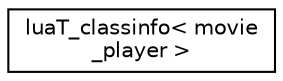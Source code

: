 digraph "Graphical Class Hierarchy"
{
 // LATEX_PDF_SIZE
  edge [fontname="Helvetica",fontsize="10",labelfontname="Helvetica",labelfontsize="10"];
  node [fontname="Helvetica",fontsize="10",shape=record];
  rankdir="LR";
  Node0 [label="luaT_classinfo\< movie\l_player \>",height=0.2,width=0.4,color="black", fillcolor="white", style="filled",URL="$structluaT__classinfo_3_01movie__player_01_4.html",tooltip=" "];
}
